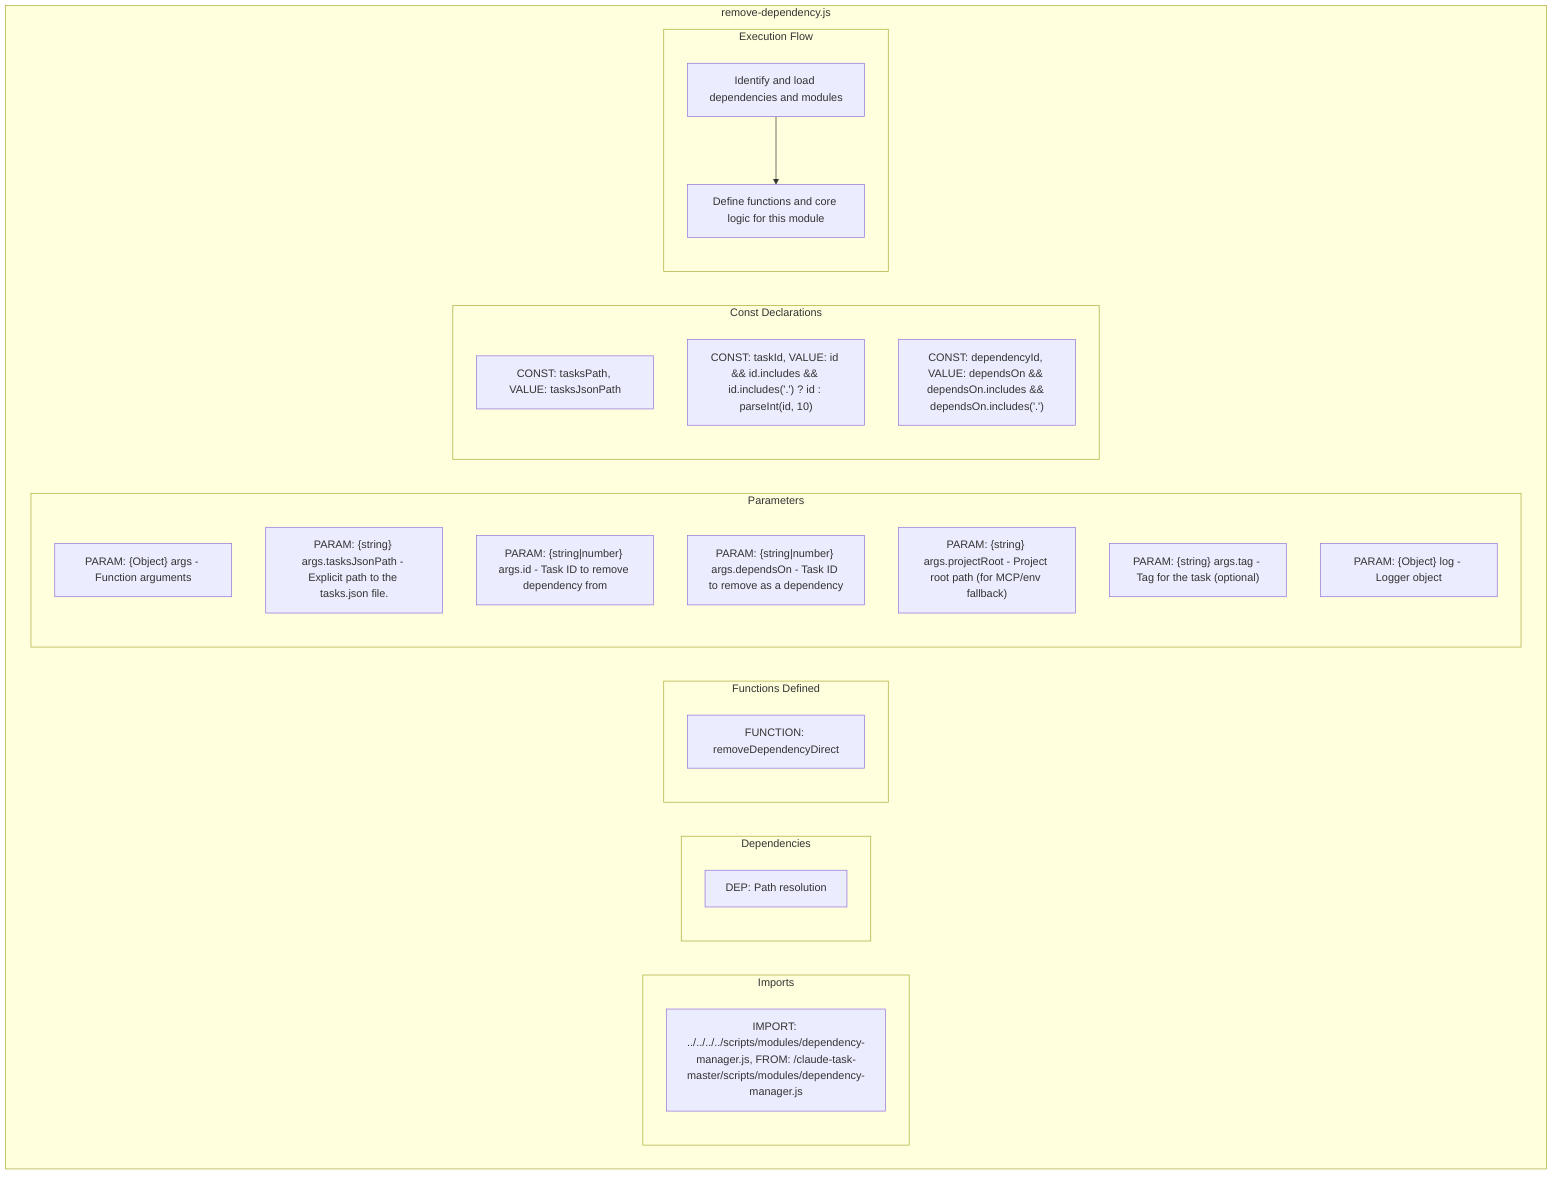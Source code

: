 flowchart TB
    subgraph Imports["Imports"]
        I1["IMPORT: ../../../../scripts/modules/dependency-manager.js, FROM: /claude-task-master/scripts/modules/dependency-manager.js"]
    end
    subgraph Dependencies["Dependencies"]
        D1["DEP: Path resolution"]
    end
    subgraph FunctionsDefined["Functions Defined"]
        FU1["FUNCTION: removeDependencyDirect"]
    end
    subgraph Parameters["Parameters"]
        P1["PARAM: {Object} args - Function arguments"]
        P2["PARAM: {string} args.tasksJsonPath - Explicit path to the tasks.json file."]
        P3["PARAM: {string|number} args.id - Task ID to remove dependency from"]
        P4["PARAM: {string|number} args.dependsOn - Task ID to remove as a dependency"]
        P5["PARAM: {string} args.projectRoot - Project root path (for MCP/env fallback)"]
        P6["PARAM: {string} args.tag - Tag for the task (optional)"]
        P7["PARAM: {Object} log - Logger object"]
    end
    subgraph Constants["Const Declarations"]
        C1["CONST: tasksPath, VALUE: tasksJsonPath"]
        C2["CONST: taskId, VALUE: id && id.includes && id.includes('.') ? id : parseInt(id, 10)"]
        C3["CONST: dependencyId, VALUE: dependsOn && dependsOn.includes && dependsOn.includes('.')"]
    end
    subgraph ExecutionFlow["Execution Flow"]
        FL1["Identify and load dependencies and modules"]
        FL2["Define functions and core logic for this module"]
    end
    subgraph FileName["remove-dependency.js"]
        Imports
        Dependencies
        FunctionsDefined
        Parameters
        Constants
        ExecutionFlow
    end
    FL1 --> FL2